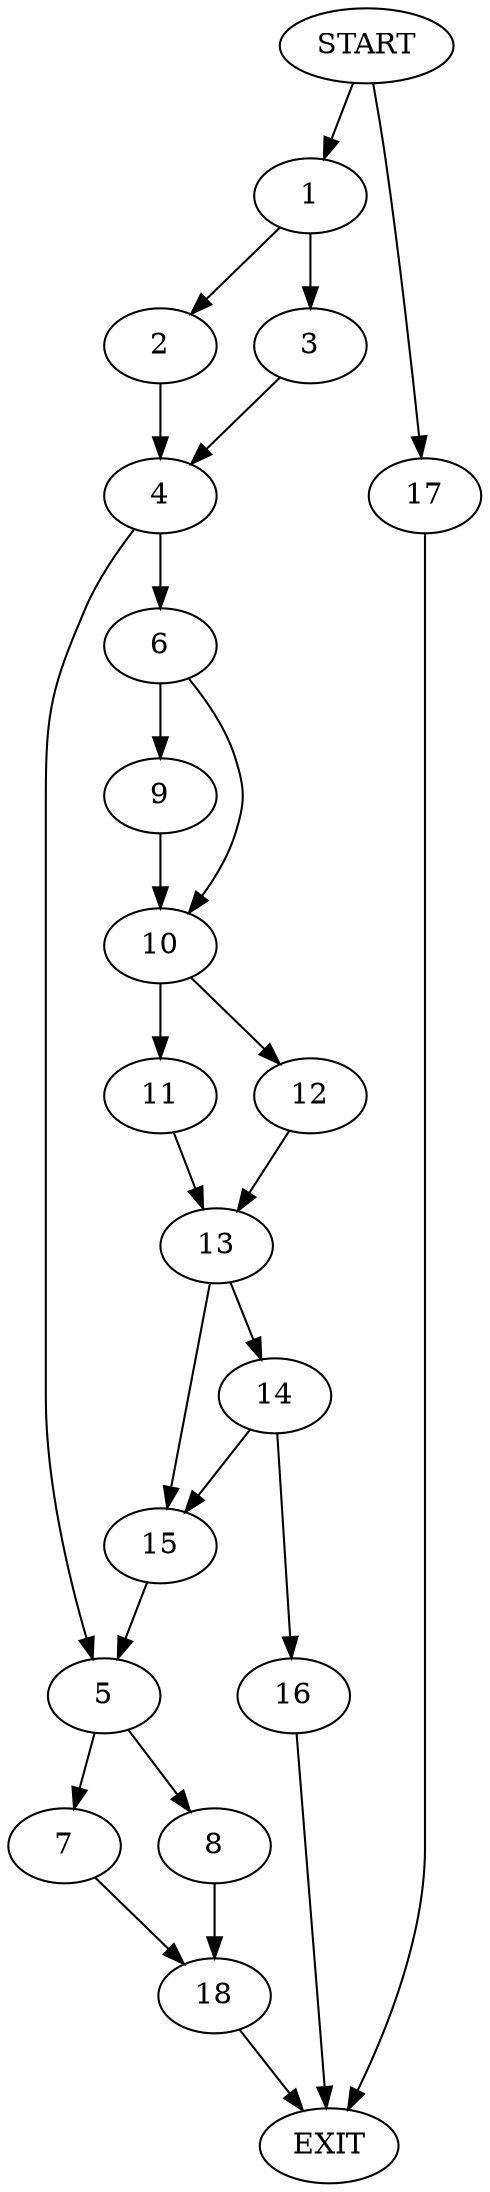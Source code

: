 digraph {
0 [label="START"]
19 [label="EXIT"]
0 -> 1
1 -> 2
1 -> 3
3 -> 4
2 -> 4
4 -> 5
4 -> 6
5 -> 7
5 -> 8
6 -> 9
6 -> 10
9 -> 10
10 -> 11
10 -> 12
11 -> 13
12 -> 13
13 -> 14
13 -> 15
15 -> 5
14 -> 16
14 -> 15
16 -> 19
0 -> 17
17 -> 19
7 -> 18
8 -> 18
18 -> 19
}
